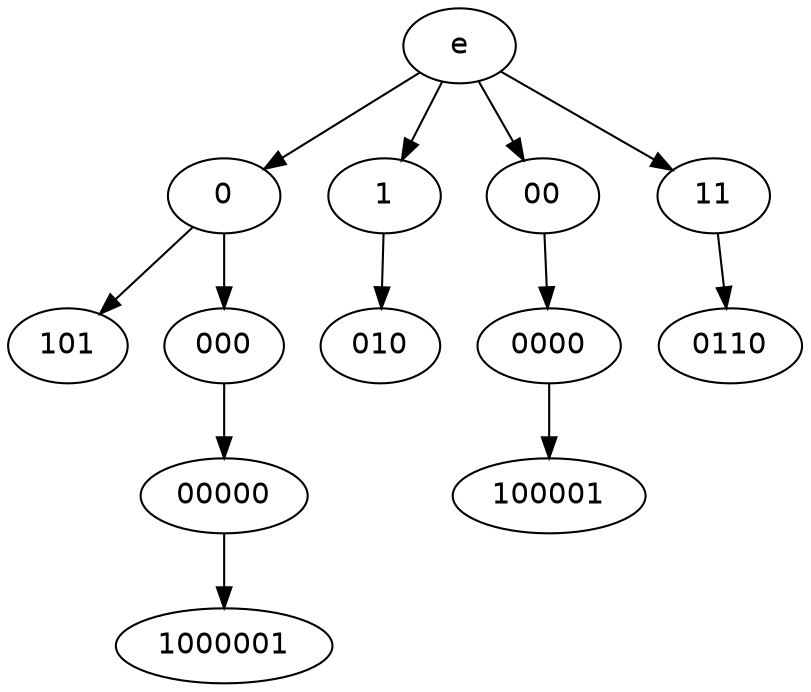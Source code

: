 digraph G {
node [fontname = "DejaVuSans"];
e -> 0;
e -> 1;
e -> 00;
e -> 11;
0 -> 101;
0 -> 000;
000 -> 00000;
00000 -> 1000001;
1 -> 010;
00 -> 0000;
0000 -> 100001;
11 -> 0110;
}
